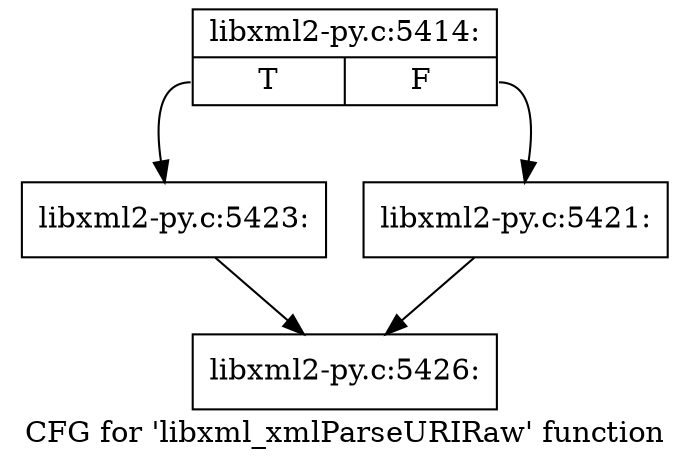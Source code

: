 digraph "CFG for 'libxml_xmlParseURIRaw' function" {
	label="CFG for 'libxml_xmlParseURIRaw' function";

	Node0x4138dd0 [shape=record,label="{libxml2-py.c:5414:|{<s0>T|<s1>F}}"];
	Node0x4138dd0:s0 -> Node0x413a0d0;
	Node0x4138dd0:s1 -> Node0x413a080;
	Node0x413a080 [shape=record,label="{libxml2-py.c:5421:}"];
	Node0x413a080 -> Node0x4138660;
	Node0x413a0d0 [shape=record,label="{libxml2-py.c:5423:}"];
	Node0x413a0d0 -> Node0x4138660;
	Node0x4138660 [shape=record,label="{libxml2-py.c:5426:}"];
}
